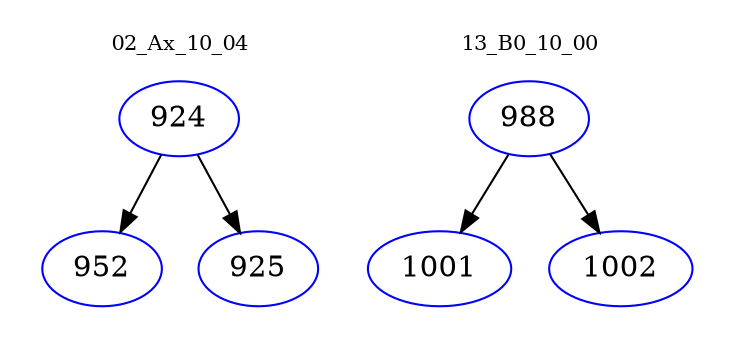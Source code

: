digraph{
subgraph cluster_0 {
color = white
label = "02_Ax_10_04";
fontsize=10;
T0_924 [label="924", color="blue"]
T0_924 -> T0_952 [color="black"]
T0_952 [label="952", color="blue"]
T0_924 -> T0_925 [color="black"]
T0_925 [label="925", color="blue"]
}
subgraph cluster_1 {
color = white
label = "13_B0_10_00";
fontsize=10;
T1_988 [label="988", color="blue"]
T1_988 -> T1_1001 [color="black"]
T1_1001 [label="1001", color="blue"]
T1_988 -> T1_1002 [color="black"]
T1_1002 [label="1002", color="blue"]
}
}
